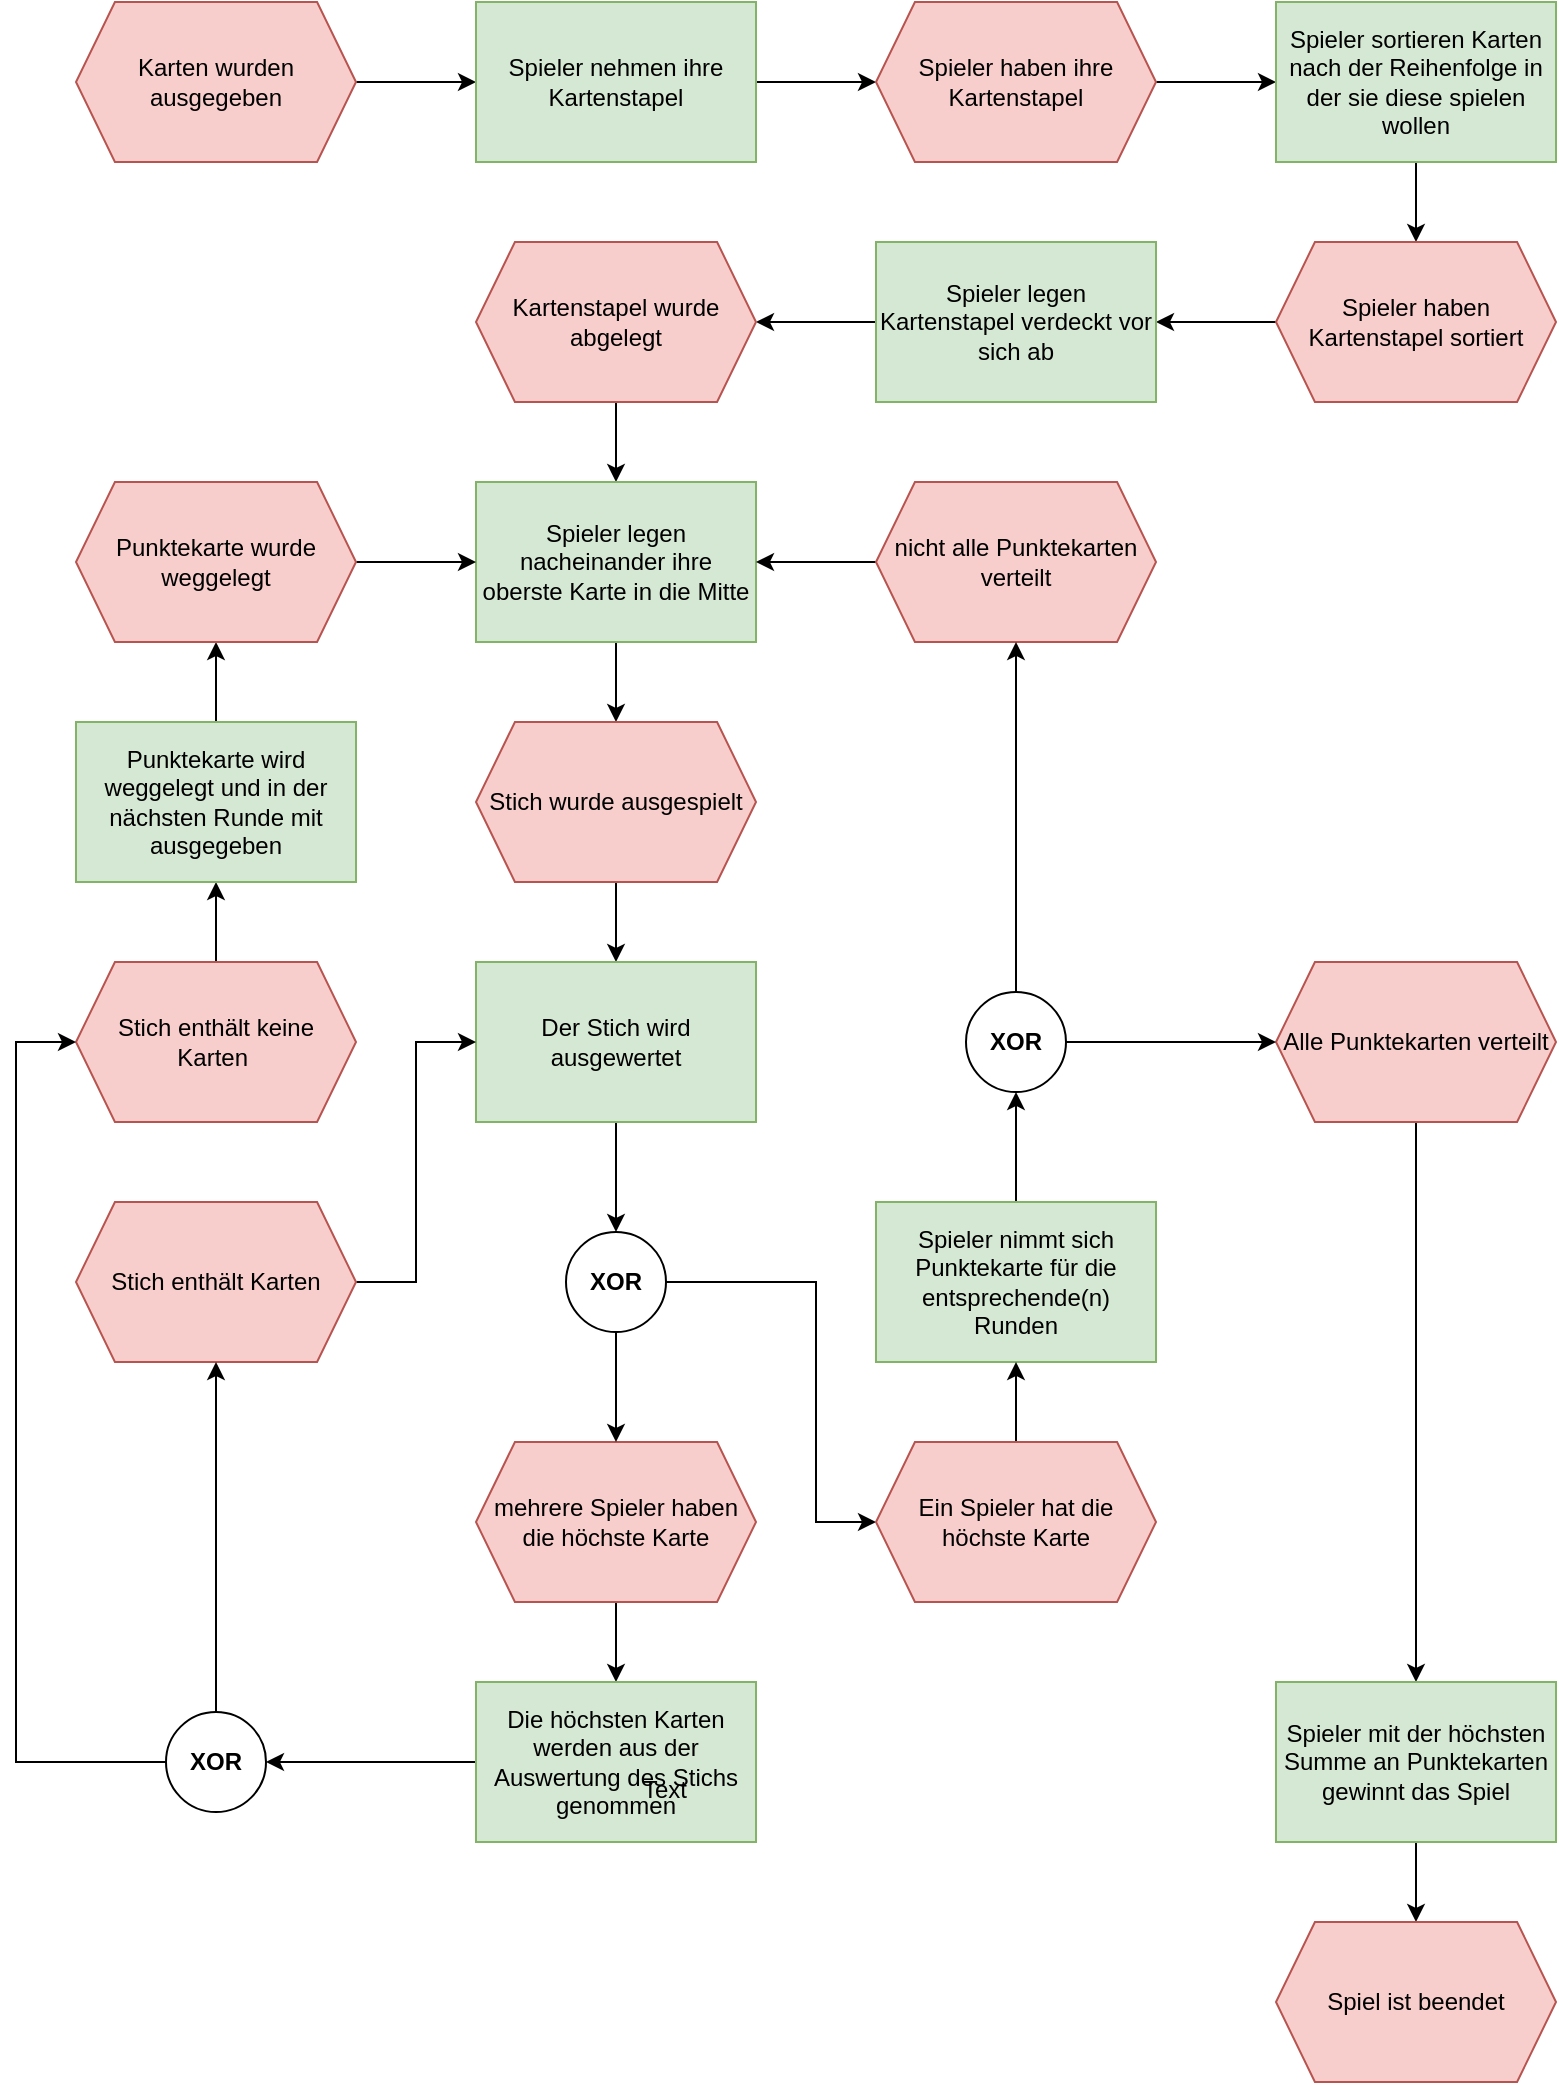 <mxfile version="12.5.6" type="device"><diagram id="VsfyErqnocQJo7KJdDAo" name="Page-1"><mxGraphModel dx="1021" dy="509" grid="1" gridSize="10" guides="1" tooltips="1" connect="1" arrows="1" fold="1" page="1" pageScale="1" pageWidth="827" pageHeight="1169" math="0" shadow="0"><root><mxCell id="0"/><mxCell id="1" parent="0"/><mxCell id="UkQxFjuJfih9OBYaYN9m-16" style="edgeStyle=orthogonalEdgeStyle;rounded=0;orthogonalLoop=1;jettySize=auto;html=1;exitX=1;exitY=0.5;exitDx=0;exitDy=0;entryX=0;entryY=0.5;entryDx=0;entryDy=0;" edge="1" parent="1" source="UkQxFjuJfih9OBYaYN9m-1" target="UkQxFjuJfih9OBYaYN9m-2"><mxGeometry relative="1" as="geometry"/></mxCell><mxCell id="UkQxFjuJfih9OBYaYN9m-1" value="Karten wurden ausgegeben" style="shape=hexagon;perimeter=hexagonPerimeter2;html=1;fillColor=#f8cecc;strokeColor=#b85450;whiteSpace=wrap;size=0.139;" vertex="1" parent="1"><mxGeometry x="40" y="40" width="140" height="80" as="geometry"/></mxCell><mxCell id="UkQxFjuJfih9OBYaYN9m-17" style="edgeStyle=orthogonalEdgeStyle;rounded=0;orthogonalLoop=1;jettySize=auto;html=1;exitX=1;exitY=0.5;exitDx=0;exitDy=0;entryX=0;entryY=0.5;entryDx=0;entryDy=0;" edge="1" parent="1" source="UkQxFjuJfih9OBYaYN9m-2" target="UkQxFjuJfih9OBYaYN9m-4"><mxGeometry relative="1" as="geometry"/></mxCell><mxCell id="UkQxFjuJfih9OBYaYN9m-2" value="Spieler nehmen ihre Kartenstapel" style="rounded=0;whiteSpace=wrap;html=1;fillColor=#d5e8d4;strokeColor=#82b366;" vertex="1" parent="1"><mxGeometry x="240" y="40" width="140" height="80" as="geometry"/></mxCell><mxCell id="UkQxFjuJfih9OBYaYN9m-18" style="edgeStyle=orthogonalEdgeStyle;rounded=0;orthogonalLoop=1;jettySize=auto;html=1;exitX=1;exitY=0.5;exitDx=0;exitDy=0;entryX=0;entryY=0.5;entryDx=0;entryDy=0;" edge="1" parent="1" source="UkQxFjuJfih9OBYaYN9m-4" target="UkQxFjuJfih9OBYaYN9m-5"><mxGeometry relative="1" as="geometry"/></mxCell><mxCell id="UkQxFjuJfih9OBYaYN9m-4" value="Spieler haben ihre Kartenstapel" style="shape=hexagon;perimeter=hexagonPerimeter2;html=1;fillColor=#f8cecc;strokeColor=#b85450;whiteSpace=wrap;size=0.139;" vertex="1" parent="1"><mxGeometry x="440" y="40" width="140" height="80" as="geometry"/></mxCell><mxCell id="UkQxFjuJfih9OBYaYN9m-20" style="edgeStyle=orthogonalEdgeStyle;rounded=0;orthogonalLoop=1;jettySize=auto;html=1;exitX=0.5;exitY=1;exitDx=0;exitDy=0;entryX=0.5;entryY=0;entryDx=0;entryDy=0;" edge="1" parent="1" source="UkQxFjuJfih9OBYaYN9m-5" target="UkQxFjuJfih9OBYaYN9m-6"><mxGeometry relative="1" as="geometry"/></mxCell><mxCell id="UkQxFjuJfih9OBYaYN9m-5" value="Spieler sortieren Karten nach der Reihenfolge in der sie diese spielen wollen" style="rounded=0;whiteSpace=wrap;html=1;fillColor=#d5e8d4;strokeColor=#82b366;" vertex="1" parent="1"><mxGeometry x="640" y="40" width="140" height="80" as="geometry"/></mxCell><mxCell id="UkQxFjuJfih9OBYaYN9m-21" style="edgeStyle=orthogonalEdgeStyle;rounded=0;orthogonalLoop=1;jettySize=auto;html=1;exitX=0;exitY=0.5;exitDx=0;exitDy=0;entryX=1;entryY=0.5;entryDx=0;entryDy=0;" edge="1" parent="1" source="UkQxFjuJfih9OBYaYN9m-6" target="UkQxFjuJfih9OBYaYN9m-7"><mxGeometry relative="1" as="geometry"/></mxCell><mxCell id="UkQxFjuJfih9OBYaYN9m-6" value="Spieler haben Kartenstapel sortiert" style="shape=hexagon;perimeter=hexagonPerimeter2;html=1;fillColor=#f8cecc;strokeColor=#b85450;whiteSpace=wrap;size=0.139;" vertex="1" parent="1"><mxGeometry x="640" y="160" width="140" height="80" as="geometry"/></mxCell><mxCell id="UkQxFjuJfih9OBYaYN9m-22" style="edgeStyle=orthogonalEdgeStyle;rounded=0;orthogonalLoop=1;jettySize=auto;html=1;exitX=0;exitY=0.5;exitDx=0;exitDy=0;entryX=1;entryY=0.5;entryDx=0;entryDy=0;" edge="1" parent="1" source="UkQxFjuJfih9OBYaYN9m-7" target="UkQxFjuJfih9OBYaYN9m-8"><mxGeometry relative="1" as="geometry"/></mxCell><mxCell id="UkQxFjuJfih9OBYaYN9m-7" value="Spieler legen Kartenstapel verdeckt vor sich ab" style="rounded=0;whiteSpace=wrap;html=1;fillColor=#d5e8d4;strokeColor=#82b366;" vertex="1" parent="1"><mxGeometry x="440" y="160" width="140" height="80" as="geometry"/></mxCell><mxCell id="UkQxFjuJfih9OBYaYN9m-23" style="edgeStyle=orthogonalEdgeStyle;rounded=0;orthogonalLoop=1;jettySize=auto;html=1;exitX=0.5;exitY=1;exitDx=0;exitDy=0;entryX=0.5;entryY=0;entryDx=0;entryDy=0;" edge="1" parent="1" source="UkQxFjuJfih9OBYaYN9m-8" target="UkQxFjuJfih9OBYaYN9m-9"><mxGeometry relative="1" as="geometry"/></mxCell><mxCell id="UkQxFjuJfih9OBYaYN9m-8" value="Kartenstapel wurde abgelegt" style="shape=hexagon;perimeter=hexagonPerimeter2;html=1;fillColor=#f8cecc;strokeColor=#b85450;whiteSpace=wrap;size=0.139;" vertex="1" parent="1"><mxGeometry x="240" y="160" width="140" height="80" as="geometry"/></mxCell><mxCell id="UkQxFjuJfih9OBYaYN9m-24" style="edgeStyle=orthogonalEdgeStyle;rounded=0;orthogonalLoop=1;jettySize=auto;html=1;exitX=0.5;exitY=1;exitDx=0;exitDy=0;entryX=0.5;entryY=0;entryDx=0;entryDy=0;" edge="1" parent="1" source="UkQxFjuJfih9OBYaYN9m-9" target="UkQxFjuJfih9OBYaYN9m-10"><mxGeometry relative="1" as="geometry"/></mxCell><mxCell id="UkQxFjuJfih9OBYaYN9m-9" value="Spieler legen nacheinander ihre oberste Karte in die Mitte" style="rounded=0;whiteSpace=wrap;html=1;fillColor=#d5e8d4;strokeColor=#82b366;" vertex="1" parent="1"><mxGeometry x="240" y="280" width="140" height="80" as="geometry"/></mxCell><mxCell id="UkQxFjuJfih9OBYaYN9m-25" style="edgeStyle=orthogonalEdgeStyle;rounded=0;orthogonalLoop=1;jettySize=auto;html=1;exitX=0.5;exitY=1;exitDx=0;exitDy=0;entryX=0.5;entryY=0;entryDx=0;entryDy=0;" edge="1" parent="1" source="UkQxFjuJfih9OBYaYN9m-10" target="UkQxFjuJfih9OBYaYN9m-11"><mxGeometry relative="1" as="geometry"/></mxCell><mxCell id="UkQxFjuJfih9OBYaYN9m-10" value="Stich wurde ausgespielt" style="shape=hexagon;perimeter=hexagonPerimeter2;html=1;fillColor=#f8cecc;strokeColor=#b85450;whiteSpace=wrap;size=0.139;" vertex="1" parent="1"><mxGeometry x="240" y="400" width="140" height="80" as="geometry"/></mxCell><mxCell id="UkQxFjuJfih9OBYaYN9m-28" style="edgeStyle=orthogonalEdgeStyle;rounded=0;orthogonalLoop=1;jettySize=auto;html=1;exitX=0.5;exitY=1;exitDx=0;exitDy=0;entryX=0.5;entryY=0;entryDx=0;entryDy=0;" edge="1" parent="1" source="UkQxFjuJfih9OBYaYN9m-11" target="UkQxFjuJfih9OBYaYN9m-27"><mxGeometry relative="1" as="geometry"/></mxCell><mxCell id="UkQxFjuJfih9OBYaYN9m-11" value="Der Stich wird ausgewertet" style="rounded=0;whiteSpace=wrap;html=1;fillColor=#d5e8d4;strokeColor=#82b366;" vertex="1" parent="1"><mxGeometry x="240" y="520" width="140" height="80" as="geometry"/></mxCell><mxCell id="UkQxFjuJfih9OBYaYN9m-72" style="edgeStyle=orthogonalEdgeStyle;rounded=0;orthogonalLoop=1;jettySize=auto;html=1;exitX=0.5;exitY=1;exitDx=0;exitDy=0;entryX=0.5;entryY=0;entryDx=0;entryDy=0;" edge="1" parent="1" source="UkQxFjuJfih9OBYaYN9m-12" target="UkQxFjuJfih9OBYaYN9m-56"><mxGeometry relative="1" as="geometry"/></mxCell><mxCell id="UkQxFjuJfih9OBYaYN9m-12" value="Alle Punktekarten verteilt" style="shape=hexagon;perimeter=hexagonPerimeter2;html=1;fillColor=#f8cecc;strokeColor=#b85450;whiteSpace=wrap;size=0.139;" vertex="1" parent="1"><mxGeometry x="640" y="520" width="140" height="80" as="geometry"/></mxCell><mxCell id="UkQxFjuJfih9OBYaYN9m-51" style="edgeStyle=orthogonalEdgeStyle;rounded=0;orthogonalLoop=1;jettySize=auto;html=1;exitX=0;exitY=0.5;exitDx=0;exitDy=0;entryX=1;entryY=0.5;entryDx=0;entryDy=0;" edge="1" parent="1" source="UkQxFjuJfih9OBYaYN9m-13" target="UkQxFjuJfih9OBYaYN9m-9"><mxGeometry relative="1" as="geometry"/></mxCell><mxCell id="UkQxFjuJfih9OBYaYN9m-13" value="nicht alle Punktekarten verteilt" style="shape=hexagon;perimeter=hexagonPerimeter2;html=1;fillColor=#f8cecc;strokeColor=#b85450;whiteSpace=wrap;size=0.139;" vertex="1" parent="1"><mxGeometry x="440" y="280" width="140" height="80" as="geometry"/></mxCell><mxCell id="UkQxFjuJfih9OBYaYN9m-43" style="edgeStyle=orthogonalEdgeStyle;rounded=0;orthogonalLoop=1;jettySize=auto;html=1;exitX=0.5;exitY=1;exitDx=0;exitDy=0;entryX=0.5;entryY=0;entryDx=0;entryDy=0;" edge="1" parent="1" source="UkQxFjuJfih9OBYaYN9m-15" target="UkQxFjuJfih9OBYaYN9m-42"><mxGeometry relative="1" as="geometry"/></mxCell><mxCell id="UkQxFjuJfih9OBYaYN9m-15" value="mehrere Spieler haben die höchste Karte" style="shape=hexagon;perimeter=hexagonPerimeter2;html=1;fillColor=#f8cecc;strokeColor=#b85450;whiteSpace=wrap;size=0.139;" vertex="1" parent="1"><mxGeometry x="240" y="760" width="140" height="80" as="geometry"/></mxCell><mxCell id="UkQxFjuJfih9OBYaYN9m-29" style="edgeStyle=orthogonalEdgeStyle;rounded=0;orthogonalLoop=1;jettySize=auto;html=1;exitX=1;exitY=0.5;exitDx=0;exitDy=0;entryX=0;entryY=0.5;entryDx=0;entryDy=0;" edge="1" parent="1" source="UkQxFjuJfih9OBYaYN9m-27" target="UkQxFjuJfih9OBYaYN9m-14"><mxGeometry relative="1" as="geometry"><Array as="points"><mxPoint x="410" y="680"/><mxPoint x="410" y="800"/></Array></mxGeometry></mxCell><mxCell id="UkQxFjuJfih9OBYaYN9m-62" style="edgeStyle=orthogonalEdgeStyle;rounded=0;orthogonalLoop=1;jettySize=auto;html=1;exitX=0.5;exitY=1;exitDx=0;exitDy=0;entryX=0.5;entryY=0;entryDx=0;entryDy=0;" edge="1" parent="1" source="UkQxFjuJfih9OBYaYN9m-27" target="UkQxFjuJfih9OBYaYN9m-15"><mxGeometry relative="1" as="geometry"/></mxCell><mxCell id="UkQxFjuJfih9OBYaYN9m-27" value="&lt;b&gt;XOR&lt;/b&gt;" style="ellipse;whiteSpace=wrap;html=1;aspect=fixed;" vertex="1" parent="1"><mxGeometry x="285" y="655" width="50" height="50" as="geometry"/></mxCell><mxCell id="UkQxFjuJfih9OBYaYN9m-60" style="edgeStyle=orthogonalEdgeStyle;rounded=0;orthogonalLoop=1;jettySize=auto;html=1;exitX=0.5;exitY=0;exitDx=0;exitDy=0;entryX=0.5;entryY=1;entryDx=0;entryDy=0;" edge="1" parent="1" source="UkQxFjuJfih9OBYaYN9m-34" target="UkQxFjuJfih9OBYaYN9m-35"><mxGeometry relative="1" as="geometry"/></mxCell><mxCell id="UkQxFjuJfih9OBYaYN9m-34" value="Spieler nimmt sich Punktekarte für die entsprechende(n) Runden" style="rounded=0;whiteSpace=wrap;html=1;fillColor=#d5e8d4;strokeColor=#82b366;" vertex="1" parent="1"><mxGeometry x="440" y="640" width="140" height="80" as="geometry"/></mxCell><mxCell id="UkQxFjuJfih9OBYaYN9m-39" style="edgeStyle=orthogonalEdgeStyle;rounded=0;orthogonalLoop=1;jettySize=auto;html=1;exitX=1;exitY=0.5;exitDx=0;exitDy=0;entryX=0;entryY=0.5;entryDx=0;entryDy=0;" edge="1" parent="1" source="UkQxFjuJfih9OBYaYN9m-35" target="UkQxFjuJfih9OBYaYN9m-12"><mxGeometry relative="1" as="geometry"><mxPoint x="640" y="520" as="targetPoint"/></mxGeometry></mxCell><mxCell id="UkQxFjuJfih9OBYaYN9m-55" style="edgeStyle=orthogonalEdgeStyle;rounded=0;orthogonalLoop=1;jettySize=auto;html=1;exitX=0.5;exitY=0;exitDx=0;exitDy=0;entryX=0.5;entryY=1;entryDx=0;entryDy=0;" edge="1" parent="1" source="UkQxFjuJfih9OBYaYN9m-35" target="UkQxFjuJfih9OBYaYN9m-13"><mxGeometry relative="1" as="geometry"/></mxCell><mxCell id="UkQxFjuJfih9OBYaYN9m-35" value="&lt;b&gt;XOR&lt;/b&gt;" style="ellipse;whiteSpace=wrap;html=1;aspect=fixed;" vertex="1" parent="1"><mxGeometry x="485" y="535" width="50" height="50" as="geometry"/></mxCell><mxCell id="UkQxFjuJfih9OBYaYN9m-63" style="edgeStyle=orthogonalEdgeStyle;rounded=0;orthogonalLoop=1;jettySize=auto;html=1;exitX=0;exitY=0.5;exitDx=0;exitDy=0;entryX=1;entryY=0.5;entryDx=0;entryDy=0;" edge="1" parent="1" source="UkQxFjuJfih9OBYaYN9m-42" target="UkQxFjuJfih9OBYaYN9m-46"><mxGeometry relative="1" as="geometry"/></mxCell><mxCell id="UkQxFjuJfih9OBYaYN9m-42" value="Die höchsten Karten werden aus der Auswertung des Stichs genommen" style="rounded=0;whiteSpace=wrap;html=1;fillColor=#d5e8d4;strokeColor=#82b366;" vertex="1" parent="1"><mxGeometry x="240" y="880" width="140" height="80" as="geometry"/></mxCell><mxCell id="UkQxFjuJfih9OBYaYN9m-64" style="edgeStyle=orthogonalEdgeStyle;rounded=0;orthogonalLoop=1;jettySize=auto;html=1;exitX=1;exitY=0.5;exitDx=0;exitDy=0;entryX=0;entryY=0.5;entryDx=0;entryDy=0;" edge="1" parent="1" source="UkQxFjuJfih9OBYaYN9m-44" target="UkQxFjuJfih9OBYaYN9m-11"><mxGeometry relative="1" as="geometry"/></mxCell><mxCell id="UkQxFjuJfih9OBYaYN9m-44" value="Stich enthält Karten" style="shape=hexagon;perimeter=hexagonPerimeter2;html=1;fillColor=#f8cecc;strokeColor=#b85450;whiteSpace=wrap;size=0.139;" vertex="1" parent="1"><mxGeometry x="40" y="640" width="140" height="80" as="geometry"/></mxCell><mxCell id="UkQxFjuJfih9OBYaYN9m-70" style="edgeStyle=orthogonalEdgeStyle;rounded=0;orthogonalLoop=1;jettySize=auto;html=1;exitX=0.5;exitY=0;exitDx=0;exitDy=0;entryX=0.5;entryY=1;entryDx=0;entryDy=0;" edge="1" parent="1" source="UkQxFjuJfih9OBYaYN9m-45" target="UkQxFjuJfih9OBYaYN9m-66"><mxGeometry relative="1" as="geometry"/></mxCell><mxCell id="UkQxFjuJfih9OBYaYN9m-45" value="Stich enthält keine Karten&amp;nbsp;" style="shape=hexagon;perimeter=hexagonPerimeter2;html=1;fillColor=#f8cecc;strokeColor=#b85450;whiteSpace=wrap;size=0.139;" vertex="1" parent="1"><mxGeometry x="40" y="520" width="140" height="80" as="geometry"/></mxCell><mxCell id="UkQxFjuJfih9OBYaYN9m-65" style="edgeStyle=orthogonalEdgeStyle;rounded=0;orthogonalLoop=1;jettySize=auto;html=1;exitX=0;exitY=0.5;exitDx=0;exitDy=0;entryX=0;entryY=0.5;entryDx=0;entryDy=0;" edge="1" parent="1" source="UkQxFjuJfih9OBYaYN9m-46" target="UkQxFjuJfih9OBYaYN9m-45"><mxGeometry relative="1" as="geometry"><Array as="points"><mxPoint x="10" y="920"/><mxPoint x="10" y="560"/></Array></mxGeometry></mxCell><mxCell id="UkQxFjuJfih9OBYaYN9m-71" style="edgeStyle=orthogonalEdgeStyle;rounded=0;orthogonalLoop=1;jettySize=auto;html=1;exitX=0.5;exitY=0;exitDx=0;exitDy=0;entryX=0.5;entryY=1;entryDx=0;entryDy=0;" edge="1" parent="1" source="UkQxFjuJfih9OBYaYN9m-46" target="UkQxFjuJfih9OBYaYN9m-44"><mxGeometry relative="1" as="geometry"/></mxCell><mxCell id="UkQxFjuJfih9OBYaYN9m-46" value="&lt;b&gt;XOR&lt;br&gt;&lt;/b&gt;" style="ellipse;whiteSpace=wrap;html=1;aspect=fixed;" vertex="1" parent="1"><mxGeometry x="85" y="895" width="50" height="50" as="geometry"/></mxCell><mxCell id="UkQxFjuJfih9OBYaYN9m-61" style="edgeStyle=orthogonalEdgeStyle;rounded=0;orthogonalLoop=1;jettySize=auto;html=1;exitX=0.5;exitY=0;exitDx=0;exitDy=0;entryX=0.5;entryY=1;entryDx=0;entryDy=0;" edge="1" parent="1" source="UkQxFjuJfih9OBYaYN9m-14" target="UkQxFjuJfih9OBYaYN9m-34"><mxGeometry relative="1" as="geometry"/></mxCell><mxCell id="UkQxFjuJfih9OBYaYN9m-14" value="Ein Spieler hat die höchste Karte" style="shape=hexagon;perimeter=hexagonPerimeter2;html=1;fillColor=#f8cecc;strokeColor=#b85450;whiteSpace=wrap;size=0.139;" vertex="1" parent="1"><mxGeometry x="440" y="760" width="140" height="80" as="geometry"/></mxCell><mxCell id="UkQxFjuJfih9OBYaYN9m-73" style="edgeStyle=orthogonalEdgeStyle;rounded=0;orthogonalLoop=1;jettySize=auto;html=1;exitX=0.5;exitY=1;exitDx=0;exitDy=0;" edge="1" parent="1" source="UkQxFjuJfih9OBYaYN9m-56" target="UkQxFjuJfih9OBYaYN9m-57"><mxGeometry relative="1" as="geometry"/></mxCell><mxCell id="UkQxFjuJfih9OBYaYN9m-56" value="Spieler mit der höchsten Summe an Punktekarten gewinnt das Spiel" style="rounded=0;whiteSpace=wrap;html=1;fillColor=#d5e8d4;strokeColor=#82b366;" vertex="1" parent="1"><mxGeometry x="640" y="880" width="140" height="80" as="geometry"/></mxCell><mxCell id="UkQxFjuJfih9OBYaYN9m-57" value="Spiel ist beendet" style="shape=hexagon;perimeter=hexagonPerimeter2;html=1;fillColor=#f8cecc;strokeColor=#b85450;whiteSpace=wrap;size=0.139;" vertex="1" parent="1"><mxGeometry x="640" y="1000" width="140" height="80" as="geometry"/></mxCell><mxCell id="UkQxFjuJfih9OBYaYN9m-69" style="edgeStyle=orthogonalEdgeStyle;rounded=0;orthogonalLoop=1;jettySize=auto;html=1;exitX=0.5;exitY=0;exitDx=0;exitDy=0;entryX=0.5;entryY=1;entryDx=0;entryDy=0;" edge="1" parent="1" source="UkQxFjuJfih9OBYaYN9m-66" target="UkQxFjuJfih9OBYaYN9m-67"><mxGeometry relative="1" as="geometry"/></mxCell><mxCell id="UkQxFjuJfih9OBYaYN9m-66" value="Punktekarte wird weggelegt und in der nächsten Runde mit ausgegeben" style="rounded=0;whiteSpace=wrap;html=1;fillColor=#d5e8d4;strokeColor=#82b366;" vertex="1" parent="1"><mxGeometry x="40" y="400" width="140" height="80" as="geometry"/></mxCell><mxCell id="UkQxFjuJfih9OBYaYN9m-68" style="edgeStyle=orthogonalEdgeStyle;rounded=0;orthogonalLoop=1;jettySize=auto;html=1;exitX=1;exitY=0.5;exitDx=0;exitDy=0;entryX=0;entryY=0.5;entryDx=0;entryDy=0;" edge="1" parent="1" source="UkQxFjuJfih9OBYaYN9m-67" target="UkQxFjuJfih9OBYaYN9m-9"><mxGeometry relative="1" as="geometry"/></mxCell><mxCell id="UkQxFjuJfih9OBYaYN9m-67" value="Punktekarte wurde weggelegt" style="shape=hexagon;perimeter=hexagonPerimeter2;html=1;fillColor=#f8cecc;strokeColor=#b85450;whiteSpace=wrap;size=0.139;" vertex="1" parent="1"><mxGeometry x="40" y="280" width="140" height="80" as="geometry"/></mxCell><mxCell id="UkQxFjuJfih9OBYaYN9m-74" value="Text" style="text;html=1;align=center;verticalAlign=middle;resizable=0;points=[];autosize=1;" vertex="1" parent="1"><mxGeometry x="314" y="924" width="40" height="20" as="geometry"/></mxCell></root></mxGraphModel></diagram></mxfile>